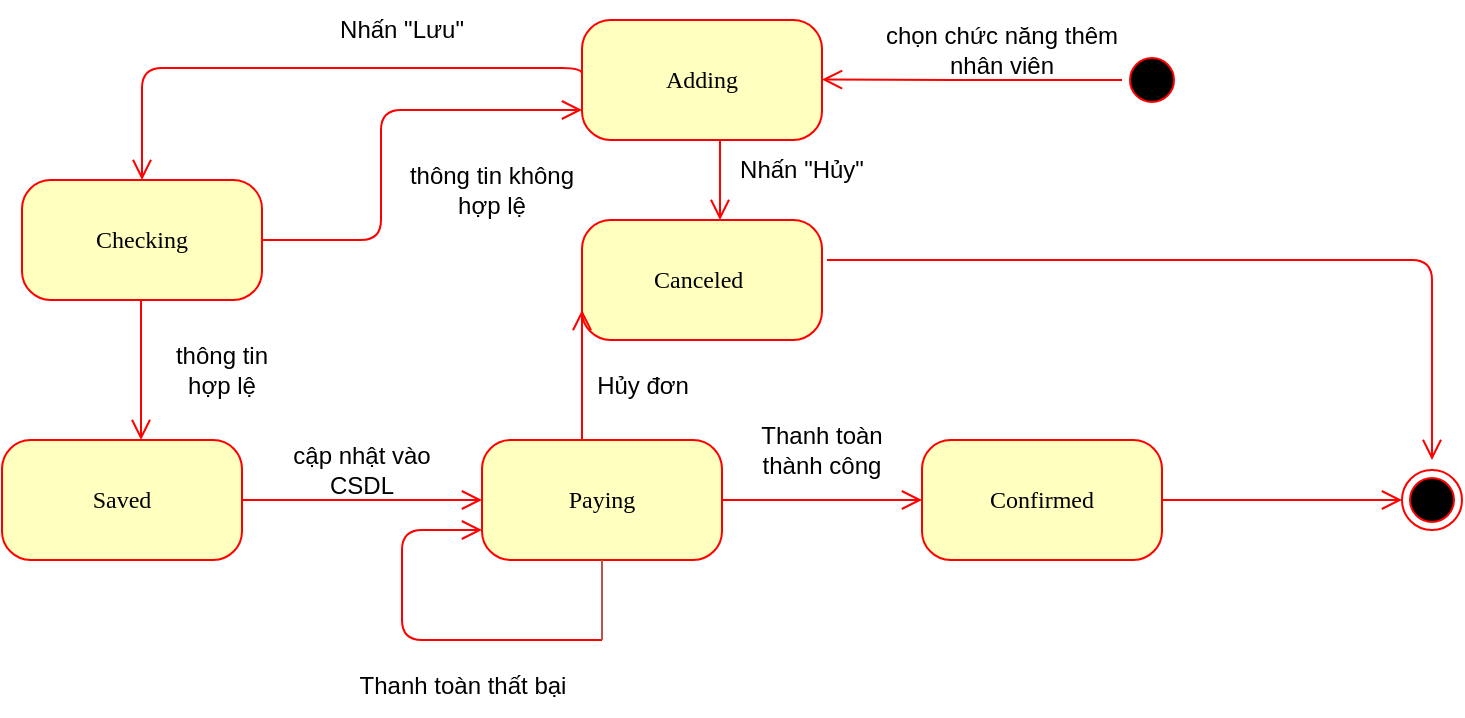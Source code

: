 <mxfile version="26.2.12">
  <diagram name="Page-1" id="58cdce13-f638-feb5-8d6f-7d28b1aa9fa0">
    <mxGraphModel grid="1" page="1" gridSize="10" guides="1" tooltips="1" connect="1" arrows="1" fold="1" pageScale="1" pageWidth="1100" pageHeight="850" background="none" math="0" shadow="0">
      <root>
        <mxCell id="0" />
        <mxCell id="1" parent="0" />
        <mxCell id="TTKX_hy0CkPllaTzPCti-49" value="" style="ellipse;html=1;shape=startState;fillColor=#000000;strokeColor=#ff0000;rounded=1;shadow=0;comic=0;labelBackgroundColor=none;fontFamily=Verdana;fontSize=12;fontColor=#000000;align=center;direction=south;" vertex="1" parent="1">
          <mxGeometry x="750" y="35" width="30" height="30" as="geometry" />
        </mxCell>
        <mxCell id="TTKX_hy0CkPllaTzPCti-50" value="Canceled&lt;span style=&quot;white-space: pre;&quot;&gt;&#x9;&lt;/span&gt;" style="rounded=1;whiteSpace=wrap;html=1;arcSize=24;fillColor=#ffffc0;strokeColor=#ff0000;shadow=0;comic=0;labelBackgroundColor=none;fontFamily=Verdana;fontSize=12;fontColor=#000000;align=center;" vertex="1" parent="1">
          <mxGeometry x="480" y="120" width="120" height="60" as="geometry" />
        </mxCell>
        <mxCell id="TTKX_hy0CkPllaTzPCti-51" value="Checking" style="rounded=1;whiteSpace=wrap;html=1;arcSize=24;fillColor=#ffffc0;strokeColor=#ff0000;shadow=0;comic=0;labelBackgroundColor=none;fontFamily=Verdana;fontSize=12;fontColor=#000000;align=center;" vertex="1" parent="1">
          <mxGeometry x="200" y="100" width="120" height="60" as="geometry" />
        </mxCell>
        <mxCell id="TTKX_hy0CkPllaTzPCti-52" value="Saved" style="rounded=1;whiteSpace=wrap;html=1;arcSize=24;fillColor=#ffffc0;strokeColor=#ff0000;shadow=0;comic=0;labelBackgroundColor=none;fontFamily=Verdana;fontSize=12;fontColor=#000000;align=center;" vertex="1" parent="1">
          <mxGeometry x="190" y="230" width="120" height="60" as="geometry" />
        </mxCell>
        <mxCell id="TTKX_hy0CkPllaTzPCti-53" value="Paying" style="rounded=1;whiteSpace=wrap;html=1;arcSize=24;fillColor=#ffffc0;strokeColor=#ff0000;shadow=0;comic=0;labelBackgroundColor=none;fontFamily=Verdana;fontSize=12;fontColor=#000000;align=center;" vertex="1" parent="1">
          <mxGeometry x="430" y="230" width="120" height="60" as="geometry" />
        </mxCell>
        <mxCell id="TTKX_hy0CkPllaTzPCti-54" value="" style="ellipse;html=1;shape=endState;fillColor=#000000;strokeColor=#ff0000;" vertex="1" parent="1">
          <mxGeometry x="890" y="245" width="30" height="30" as="geometry" />
        </mxCell>
        <mxCell id="TTKX_hy0CkPllaTzPCti-55" value="thông tin hợp lệ" style="text;html=1;align=center;verticalAlign=middle;whiteSpace=wrap;rounded=0;" vertex="1" parent="1">
          <mxGeometry x="270" y="180" width="60" height="30" as="geometry" />
        </mxCell>
        <mxCell id="TTKX_hy0CkPllaTzPCti-56" value="thông tin không hợp lệ" style="text;html=1;align=center;verticalAlign=middle;whiteSpace=wrap;rounded=0;" vertex="1" parent="1">
          <mxGeometry x="390" y="90" width="90" height="30" as="geometry" />
        </mxCell>
        <mxCell id="TTKX_hy0CkPllaTzPCti-57" value="Adding" style="rounded=1;whiteSpace=wrap;html=1;arcSize=24;fillColor=#ffffc0;strokeColor=#ff0000;shadow=0;comic=0;labelBackgroundColor=none;fontFamily=Verdana;fontSize=12;fontColor=#000000;align=center;" vertex="1" parent="1">
          <mxGeometry x="480" y="20" width="120" height="60" as="geometry" />
        </mxCell>
        <mxCell id="TTKX_hy0CkPllaTzPCti-58" style="edgeStyle=elbowEdgeStyle;html=1;entryX=1;entryY=0.75;labelBackgroundColor=none;endArrow=open;endSize=8;strokeColor=#ff0000;fontFamily=Verdana;fontSize=12;align=left;exitX=1;exitY=1;exitDx=0;exitDy=0;" edge="1" parent="1" source="TTKX_hy0CkPllaTzPCti-60">
          <mxGeometry relative="1" as="geometry">
            <mxPoint x="790" y="49.5" as="sourcePoint" />
            <mxPoint x="600" y="49.75" as="targetPoint" />
          </mxGeometry>
        </mxCell>
        <mxCell id="TTKX_hy0CkPllaTzPCti-59" style="edgeStyle=orthogonalEdgeStyle;html=1;labelBackgroundColor=none;endArrow=open;endSize=8;strokeColor=#ff0000;fontFamily=Verdana;fontSize=12;align=left;exitX=0;exitY=0.5;exitDx=0;exitDy=0;entryX=0.5;entryY=0;entryDx=0;entryDy=0;" edge="1" parent="1" source="TTKX_hy0CkPllaTzPCti-57" target="TTKX_hy0CkPllaTzPCti-51">
          <mxGeometry relative="1" as="geometry">
            <Array as="points">
              <mxPoint x="480" y="44" />
              <mxPoint x="260" y="44" />
            </Array>
            <mxPoint x="566.2" y="43.82" as="sourcePoint" />
            <mxPoint x="285" y="120" as="targetPoint" />
          </mxGeometry>
        </mxCell>
        <mxCell id="TTKX_hy0CkPllaTzPCti-60" value="chọn chức năng thêm nhân viên" style="text;html=1;align=center;verticalAlign=middle;whiteSpace=wrap;rounded=0;" vertex="1" parent="1">
          <mxGeometry x="630" y="20" width="120" height="30" as="geometry" />
        </mxCell>
        <mxCell id="TTKX_hy0CkPllaTzPCti-61" value="Nhấn &quot;Hủy&quot;" style="text;html=1;align=center;verticalAlign=middle;whiteSpace=wrap;rounded=0;" vertex="1" parent="1">
          <mxGeometry x="550" y="80" width="80" height="30" as="geometry" />
        </mxCell>
        <mxCell id="TTKX_hy0CkPllaTzPCti-62" style="edgeStyle=elbowEdgeStyle;html=1;exitX=0.5;exitY=1;labelBackgroundColor=none;endArrow=open;endSize=8;strokeColor=#ff0000;fontFamily=Verdana;fontSize=12;align=left;exitDx=0;exitDy=0;exitPerimeter=0;" edge="1" parent="1">
          <mxGeometry relative="1" as="geometry">
            <mxPoint x="602.5" y="140" as="sourcePoint" />
            <mxPoint x="905" y="240" as="targetPoint" />
            <Array as="points">
              <mxPoint x="905" y="190" />
              <mxPoint x="602" y="265" />
            </Array>
          </mxGeometry>
        </mxCell>
        <mxCell id="TTKX_hy0CkPllaTzPCti-63" style="edgeStyle=elbowEdgeStyle;html=1;exitX=0;exitY=0.5;labelBackgroundColor=none;endArrow=open;endSize=8;strokeColor=#ff0000;fontFamily=Verdana;fontSize=12;align=left;exitDx=0;exitDy=0;" edge="1" parent="1">
          <mxGeometry relative="1" as="geometry">
            <mxPoint x="259.5" y="160" as="sourcePoint" />
            <mxPoint x="260" y="230" as="targetPoint" />
            <Array as="points">
              <mxPoint x="259.5" y="220" />
              <mxPoint x="259.5" y="250" />
              <mxPoint x="209.5" y="350" />
            </Array>
          </mxGeometry>
        </mxCell>
        <mxCell id="TTKX_hy0CkPllaTzPCti-64" style="edgeStyle=elbowEdgeStyle;html=1;labelBackgroundColor=none;endArrow=open;endSize=8;strokeColor=#ff0000;fontFamily=Verdana;fontSize=12;align=left;entryX=0;entryY=0.75;entryDx=0;entryDy=0;" edge="1" parent="1" target="TTKX_hy0CkPllaTzPCti-57">
          <mxGeometry relative="1" as="geometry">
            <mxPoint x="320" y="130" as="sourcePoint" />
            <mxPoint x="440" y="130" as="targetPoint" />
            <Array as="points">
              <mxPoint x="379.5" y="235" />
            </Array>
          </mxGeometry>
        </mxCell>
        <mxCell id="TTKX_hy0CkPllaTzPCti-65" style="edgeStyle=elbowEdgeStyle;html=1;entryX=0;entryY=0.5;labelBackgroundColor=none;endArrow=open;endSize=8;strokeColor=#ff0000;fontFamily=Verdana;fontSize=12;align=left;exitX=1;exitY=0.5;exitDx=0;exitDy=0;entryDx=0;entryDy=0;" edge="1" parent="1" source="TTKX_hy0CkPllaTzPCti-52" target="TTKX_hy0CkPllaTzPCti-53">
          <mxGeometry relative="1" as="geometry">
            <mxPoint x="410" y="330.25" as="sourcePoint" />
            <mxPoint x="300" y="330" as="targetPoint" />
          </mxGeometry>
        </mxCell>
        <mxCell id="TTKX_hy0CkPllaTzPCti-66" style="edgeStyle=elbowEdgeStyle;html=1;labelBackgroundColor=none;endArrow=open;endSize=8;strokeColor=#ff0000;fontFamily=Verdana;fontSize=12;align=left;exitX=1;exitY=0.5;exitDx=0;exitDy=0;entryX=0;entryY=0.5;entryDx=0;entryDy=0;" edge="1" parent="1" target="TTKX_hy0CkPllaTzPCti-74">
          <mxGeometry relative="1" as="geometry">
            <mxPoint x="550" y="260" as="sourcePoint" />
            <mxPoint x="630" y="260" as="targetPoint" />
          </mxGeometry>
        </mxCell>
        <mxCell id="TTKX_hy0CkPllaTzPCti-67" value="cập nhật vào CSDL" style="text;html=1;align=center;verticalAlign=middle;whiteSpace=wrap;rounded=0;" vertex="1" parent="1">
          <mxGeometry x="330" y="230" width="80" height="30" as="geometry" />
        </mxCell>
        <mxCell id="TTKX_hy0CkPllaTzPCti-68" value="Nhấn &quot;Lưu&quot;" style="text;html=1;align=center;verticalAlign=middle;whiteSpace=wrap;rounded=0;" vertex="1" parent="1">
          <mxGeometry x="350" y="10" width="80" height="30" as="geometry" />
        </mxCell>
        <mxCell id="TTKX_hy0CkPllaTzPCti-69" style="edgeStyle=elbowEdgeStyle;html=1;labelBackgroundColor=none;endArrow=open;endSize=8;strokeColor=#ff0000;fontFamily=Verdana;fontSize=12;align=left;" edge="1" parent="1">
          <mxGeometry relative="1" as="geometry">
            <mxPoint x="549" y="80" as="sourcePoint" />
            <mxPoint x="549" y="120" as="targetPoint" />
          </mxGeometry>
        </mxCell>
        <mxCell id="TTKX_hy0CkPllaTzPCti-70" style="edgeStyle=elbowEdgeStyle;html=1;labelBackgroundColor=none;endArrow=open;endSize=8;strokeColor=#ff0000;fontFamily=Verdana;fontSize=12;align=left;entryX=0;entryY=0.75;entryDx=0;entryDy=0;" edge="1" parent="1" target="TTKX_hy0CkPllaTzPCti-53">
          <mxGeometry relative="1" as="geometry">
            <mxPoint x="490" y="330" as="sourcePoint" />
            <mxPoint x="490.5" y="320" as="targetPoint" />
            <Array as="points">
              <mxPoint x="390" y="300" />
            </Array>
          </mxGeometry>
        </mxCell>
        <mxCell id="TTKX_hy0CkPllaTzPCti-71" value="" style="endArrow=none;html=1;rounded=0;entryX=0.5;entryY=1;entryDx=0;entryDy=0;fillColor=#f8cecc;strokeColor=#b85450;" edge="1" parent="1" target="TTKX_hy0CkPllaTzPCti-53">
          <mxGeometry width="50" height="50" relative="1" as="geometry">
            <mxPoint x="490" y="330" as="sourcePoint" />
            <mxPoint x="560" y="280" as="targetPoint" />
          </mxGeometry>
        </mxCell>
        <mxCell id="TTKX_hy0CkPllaTzPCti-72" value="Thanh toàn thất bại" style="text;html=1;align=center;verticalAlign=middle;resizable=0;points=[];autosize=1;strokeColor=none;fillColor=none;" vertex="1" parent="1">
          <mxGeometry x="355" y="338" width="130" height="30" as="geometry" />
        </mxCell>
        <mxCell id="TTKX_hy0CkPllaTzPCti-73" style="edgeStyle=elbowEdgeStyle;html=1;entryX=0;entryY=0.75;labelBackgroundColor=none;endArrow=open;endSize=8;strokeColor=#ff0000;fontFamily=Verdana;fontSize=12;align=left;entryDx=0;entryDy=0;" edge="1" parent="1" source="TTKX_hy0CkPllaTzPCti-53" target="TTKX_hy0CkPllaTzPCti-50">
          <mxGeometry relative="1" as="geometry">
            <mxPoint x="320" y="270" as="sourcePoint" />
            <mxPoint x="440" y="270" as="targetPoint" />
          </mxGeometry>
        </mxCell>
        <mxCell id="TTKX_hy0CkPllaTzPCti-74" value="Confirmed" style="rounded=1;whiteSpace=wrap;html=1;arcSize=24;fillColor=#ffffc0;strokeColor=#ff0000;shadow=0;comic=0;labelBackgroundColor=none;fontFamily=Verdana;fontSize=12;fontColor=#000000;align=center;" vertex="1" parent="1">
          <mxGeometry x="650" y="230" width="120" height="60" as="geometry" />
        </mxCell>
        <mxCell id="TTKX_hy0CkPllaTzPCti-75" value="Thanh toàn thành công" style="text;html=1;align=center;verticalAlign=middle;whiteSpace=wrap;rounded=0;" vertex="1" parent="1">
          <mxGeometry x="560" y="220" width="80" height="30" as="geometry" />
        </mxCell>
        <mxCell id="TTKX_hy0CkPllaTzPCti-76" style="edgeStyle=elbowEdgeStyle;html=1;labelBackgroundColor=none;endArrow=open;endSize=8;strokeColor=#ff0000;fontFamily=Verdana;fontSize=12;align=left;exitX=1;exitY=0.5;exitDx=0;exitDy=0;entryX=0;entryY=0.5;entryDx=0;entryDy=0;" edge="1" parent="1" target="TTKX_hy0CkPllaTzPCti-54">
          <mxGeometry relative="1" as="geometry">
            <mxPoint x="770" y="260" as="sourcePoint" />
            <mxPoint x="870" y="260" as="targetPoint" />
          </mxGeometry>
        </mxCell>
        <mxCell id="TTKX_hy0CkPllaTzPCti-77" value="Hủy đơn" style="text;html=1;align=center;verticalAlign=middle;resizable=0;points=[];autosize=1;strokeColor=none;fillColor=none;" vertex="1" parent="1">
          <mxGeometry x="475" y="188" width="70" height="30" as="geometry" />
        </mxCell>
      </root>
    </mxGraphModel>
  </diagram>
</mxfile>
